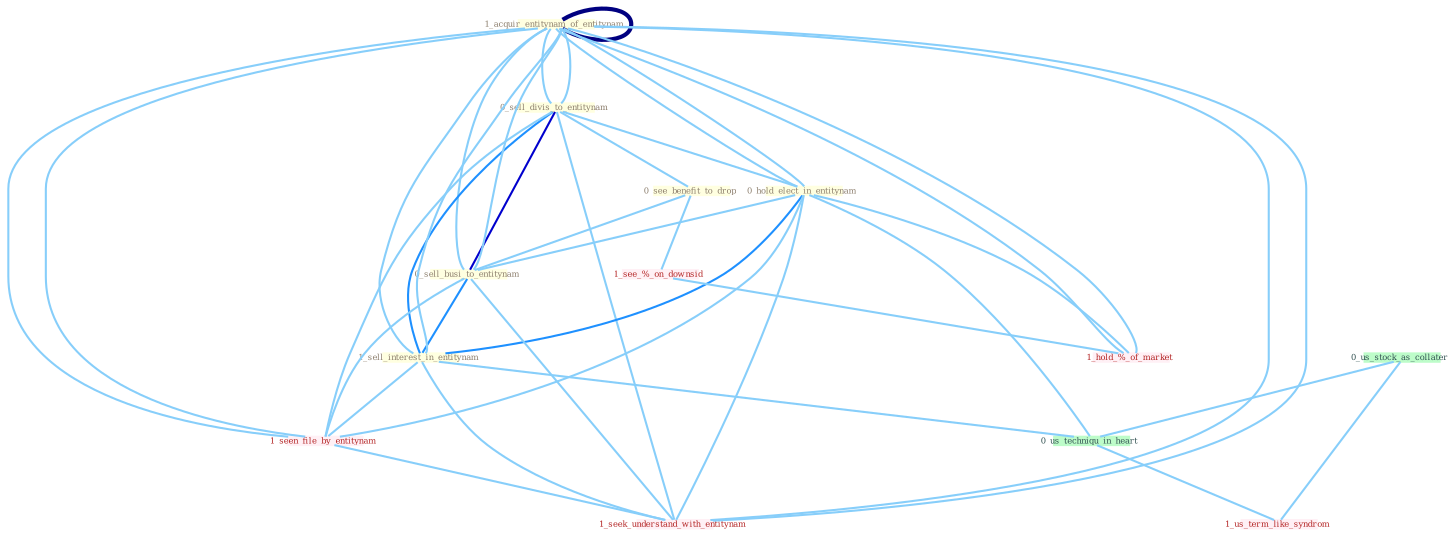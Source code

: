 Graph G{ 
    node
    [shape=polygon,style=filled,width=.5,height=.06,color="#BDFCC9",fixedsize=true,fontsize=4,
    fontcolor="#2f4f4f"];
    {node
    [color="#ffffe0", fontcolor="#8b7d6b"] "1_acquir_entitynam_of_entitynam " "0_sell_divis_to_entitynam " "0_hold_elect_in_entitynam " "0_see_benefit_to_drop " "0_sell_busi_to_entitynam " "1_sell_interest_in_entitynam "}
{node [color="#fff0f5", fontcolor="#b22222"] "1_seen_file_by_entitynam " "1_seek_understand_with_entitynam " "1_acquir_entitynam_of_entitynam " "1_see_%_on_downsid " "1_us_term_like_syndrom " "1_hold_%_of_market "}
edge [color="#B0E2FF"];

	"1_acquir_entitynam_of_entitynam " -- "0_sell_divis_to_entitynam " [w="1", color="#87cefa" ];
	"1_acquir_entitynam_of_entitynam " -- "0_hold_elect_in_entitynam " [w="1", color="#87cefa" ];
	"1_acquir_entitynam_of_entitynam " -- "0_sell_busi_to_entitynam " [w="1", color="#87cefa" ];
	"1_acquir_entitynam_of_entitynam " -- "1_sell_interest_in_entitynam " [w="1", color="#87cefa" ];
	"1_acquir_entitynam_of_entitynam " -- "1_seen_file_by_entitynam " [w="1", color="#87cefa" ];
	"1_acquir_entitynam_of_entitynam " -- "1_seek_understand_with_entitynam " [w="1", color="#87cefa" ];
	"1_acquir_entitynam_of_entitynam " -- "1_acquir_entitynam_of_entitynam " [w="4", style=bold, color="#000080", len=0.4];
	"1_acquir_entitynam_of_entitynam " -- "1_hold_%_of_market " [w="1", color="#87cefa" ];
	"0_sell_divis_to_entitynam " -- "0_hold_elect_in_entitynam " [w="1", color="#87cefa" ];
	"0_sell_divis_to_entitynam " -- "0_see_benefit_to_drop " [w="1", color="#87cefa" ];
	"0_sell_divis_to_entitynam " -- "0_sell_busi_to_entitynam " [w="3", color="#0000cd" , len=0.6];
	"0_sell_divis_to_entitynam " -- "1_sell_interest_in_entitynam " [w="2", color="#1e90ff" , len=0.8];
	"0_sell_divis_to_entitynam " -- "1_seen_file_by_entitynam " [w="1", color="#87cefa" ];
	"0_sell_divis_to_entitynam " -- "1_seek_understand_with_entitynam " [w="1", color="#87cefa" ];
	"0_sell_divis_to_entitynam " -- "1_acquir_entitynam_of_entitynam " [w="1", color="#87cefa" ];
	"0_hold_elect_in_entitynam " -- "0_sell_busi_to_entitynam " [w="1", color="#87cefa" ];
	"0_hold_elect_in_entitynam " -- "1_sell_interest_in_entitynam " [w="2", color="#1e90ff" , len=0.8];
	"0_hold_elect_in_entitynam " -- "1_seen_file_by_entitynam " [w="1", color="#87cefa" ];
	"0_hold_elect_in_entitynam " -- "1_seek_understand_with_entitynam " [w="1", color="#87cefa" ];
	"0_hold_elect_in_entitynam " -- "1_acquir_entitynam_of_entitynam " [w="1", color="#87cefa" ];
	"0_hold_elect_in_entitynam " -- "0_us_techniqu_in_heart " [w="1", color="#87cefa" ];
	"0_hold_elect_in_entitynam " -- "1_hold_%_of_market " [w="1", color="#87cefa" ];
	"0_see_benefit_to_drop " -- "0_sell_busi_to_entitynam " [w="1", color="#87cefa" ];
	"0_see_benefit_to_drop " -- "1_see_%_on_downsid " [w="1", color="#87cefa" ];
	"0_sell_busi_to_entitynam " -- "1_sell_interest_in_entitynam " [w="2", color="#1e90ff" , len=0.8];
	"0_sell_busi_to_entitynam " -- "1_seen_file_by_entitynam " [w="1", color="#87cefa" ];
	"0_sell_busi_to_entitynam " -- "1_seek_understand_with_entitynam " [w="1", color="#87cefa" ];
	"0_sell_busi_to_entitynam " -- "1_acquir_entitynam_of_entitynam " [w="1", color="#87cefa" ];
	"1_sell_interest_in_entitynam " -- "1_seen_file_by_entitynam " [w="1", color="#87cefa" ];
	"1_sell_interest_in_entitynam " -- "1_seek_understand_with_entitynam " [w="1", color="#87cefa" ];
	"1_sell_interest_in_entitynam " -- "1_acquir_entitynam_of_entitynam " [w="1", color="#87cefa" ];
	"1_sell_interest_in_entitynam " -- "0_us_techniqu_in_heart " [w="1", color="#87cefa" ];
	"1_seen_file_by_entitynam " -- "1_seek_understand_with_entitynam " [w="1", color="#87cefa" ];
	"1_seen_file_by_entitynam " -- "1_acquir_entitynam_of_entitynam " [w="1", color="#87cefa" ];
	"0_us_stock_as_collater " -- "0_us_techniqu_in_heart " [w="1", color="#87cefa" ];
	"0_us_stock_as_collater " -- "1_us_term_like_syndrom " [w="1", color="#87cefa" ];
	"1_seek_understand_with_entitynam " -- "1_acquir_entitynam_of_entitynam " [w="1", color="#87cefa" ];
	"1_acquir_entitynam_of_entitynam " -- "1_hold_%_of_market " [w="1", color="#87cefa" ];
	"0_us_techniqu_in_heart " -- "1_us_term_like_syndrom " [w="1", color="#87cefa" ];
	"1_see_%_on_downsid " -- "1_hold_%_of_market " [w="1", color="#87cefa" ];
}